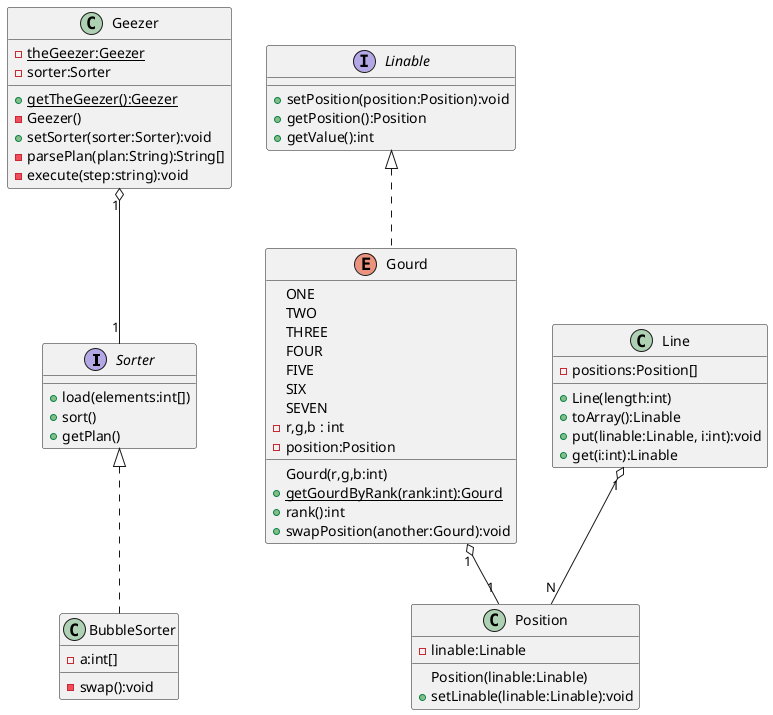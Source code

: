 @startuml
interface Sorter{
  +load(elements:int[])
  +sort()
  +getPlan()
}

interface Linable{
  +setPosition(position:Position):void
  +getPosition():Position
  +getValue():int
}

class BubbleSorter implements Sorter{
  -a:int[] 
  -swap():void
}

enum Gourd implements Linable{
    ONE
    TWO
    THREE
    FOUR
    FIVE
    SIX
    SEVEN
  -r,g,b : int
  -position:Position
  Gourd(r,g,b:int)
  +{static}getGourdByRank(rank:int):Gourd
  +rank():int
  +swapPosition(another:Gourd):void
}

class Line{
    -positions:Position[]
    +Line(length:int)
    +toArray():Linable
    +put(linable:Linable, i:int):void
    +get(i:int):Linable
}

class Position{
    -linable:Linable
    Position(linable:Linable)
    +setLinable(linable:Linable):void
}

class Geezer{
  -{static} theGeezer:Geezer
  +{static}getTheGeezer():Geezer
  -Geezer()
  -sorter:Sorter
  +setSorter(sorter:Sorter):void
  -parsePlan(plan:String):String[]
  -execute(step:string):void
}

Line "1" o-- "N" Position
Gourd "1" o-- "1" Position
Geezer "1" o-- "1" Sorter
@enduml